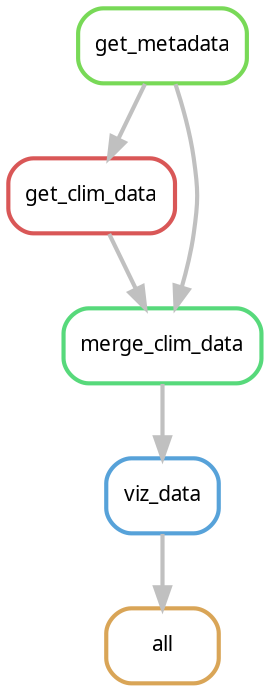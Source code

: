 digraph snakemake_dag {
    graph[bgcolor=white, margin=0];
    node[shape=box, style=rounded, fontname=sans,                 fontsize=10, penwidth=2];
    edge[penwidth=2, color=grey];
	0[label = "all", color = "0.10 0.6 0.85", style="rounded"];
	1[label = "viz_data", color = "0.57 0.6 0.85", style="rounded"];
	2[label = "get_metadata", color = "0.29 0.6 0.85", style="rounded"];
	3[label = "get_clim_data", color = "0.00 0.6 0.85", style="rounded"];
	4[label = "merge_clim_data", color = "0.38 0.6 0.85", style="rounded"];
	1 -> 0
	4 -> 1
	2 -> 3
	2 -> 4
	3 -> 4
}            
